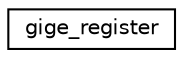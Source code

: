digraph "Graphical Class Hierarchy"
{
 // INTERACTIVE_SVG=YES
  edge [fontname="Helvetica",fontsize="10",labelfontname="Helvetica",labelfontsize="10"];
  node [fontname="Helvetica",fontsize="10",shape=record];
  rankdir="LR";
  Node0 [label="gige_register",height=0.2,width=0.4,color="black", fillcolor="white", style="filled",URL="$uniongige__register.html"];
}
